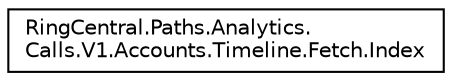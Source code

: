 digraph "Graphical Class Hierarchy"
{
 // LATEX_PDF_SIZE
  edge [fontname="Helvetica",fontsize="10",labelfontname="Helvetica",labelfontsize="10"];
  node [fontname="Helvetica",fontsize="10",shape=record];
  rankdir="LR";
  Node0 [label="RingCentral.Paths.Analytics.\lCalls.V1.Accounts.Timeline.Fetch.Index",height=0.2,width=0.4,color="black", fillcolor="white", style="filled",URL="$classRingCentral_1_1Paths_1_1Analytics_1_1Calls_1_1V1_1_1Accounts_1_1Timeline_1_1Fetch_1_1Index.html",tooltip=" "];
}
